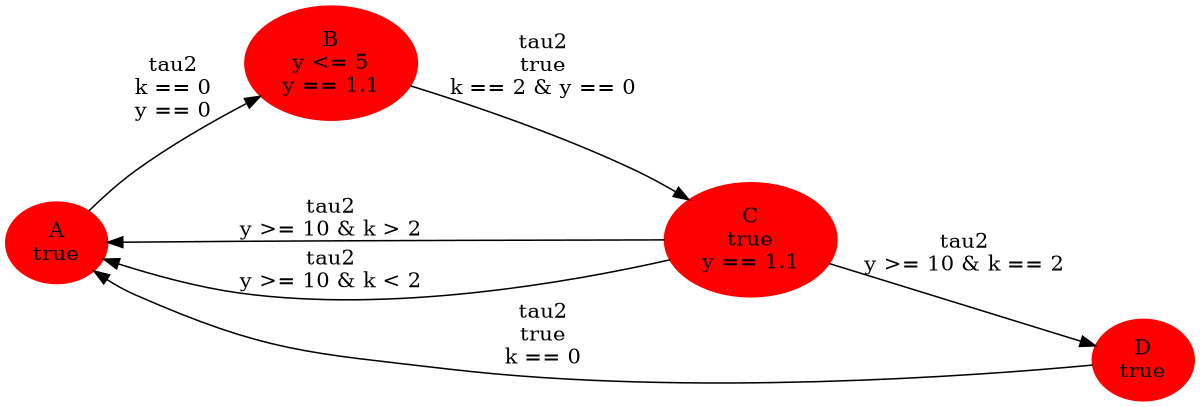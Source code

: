 digraph G2b {
 rankdir=LR;
 size="8,5"
0 [label="A\ntrue\n",color=red, style=filled];
1 [label="B\ny <= 5\ny == 1.1",color=red, style=filled];
2 [label="C\ntrue\ny == 1.1",color=red, style=filled];
3 [label="D\ntrue\n",color=red, style=filled];
0 -> 1 [label="tau2\nk == 0\ny == 0"];
1 -> 2 [label="tau2\ntrue\nk == 2 & y == 0"];
2 -> 0 [label="tau2\ny >= 10 & k > 2\n"];
2 -> 0 [label="tau2\ny >= 10 & k < 2\n"];
2 -> 3 [label="tau2\ny >= 10 & k == 2\n"];
3 -> 0 [label="tau2\ntrue\nk == 0"];
}